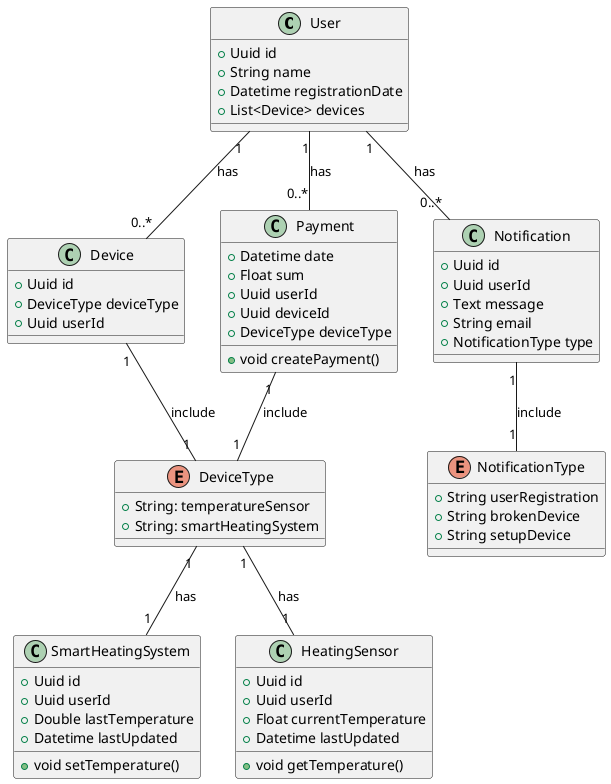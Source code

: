 @startuml

class User {
  +Uuid id
  +String name
  +Datetime registrationDate
  +List<Device> devices
}

class Device{
    +Uuid id
    +DeviceType deviceType
    +Uuid userId
}

enum DeviceType {
    +String: temperatureSensor
    +String: smartHeatingSystem
}

class SmartHeatingSystem {
  +Uuid id
  +Uuid userId
  +Double lastTemperature
  +Datetime lastUpdated
  +void setTemperature()
}

class HeatingSensor {
  +Uuid id
  +Uuid userId
  +Float currentTemperature
  +Datetime lastUpdated
  +void getTemperature()
}

class Payment {
  +Datetime date
  +Float sum
  +Uuid userId
  +Uuid deviceId
  +DeviceType deviceType
  +void createPayment()
}

class Notification {
  +Uuid id
  +Uuid userId
  +Text message
  +String email
  +NotificationType type
}

enum NotificationType {
  +String userRegistration
  +String brokenDevice
  +String setupDevice
}

User "1" -- "0..*" Device : has
Device "1" -- "1" DeviceType : include
DeviceType "1" -- "1" HeatingSensor : has
DeviceType "1" -- "1" SmartHeatingSystem : has
User "1" -- "0..*" Payment : has
Payment "1" -- "1" DeviceType : include
User "1" -- "0..*" Notification : has
Notification "1" -- "1" NotificationType : include
@enduml
